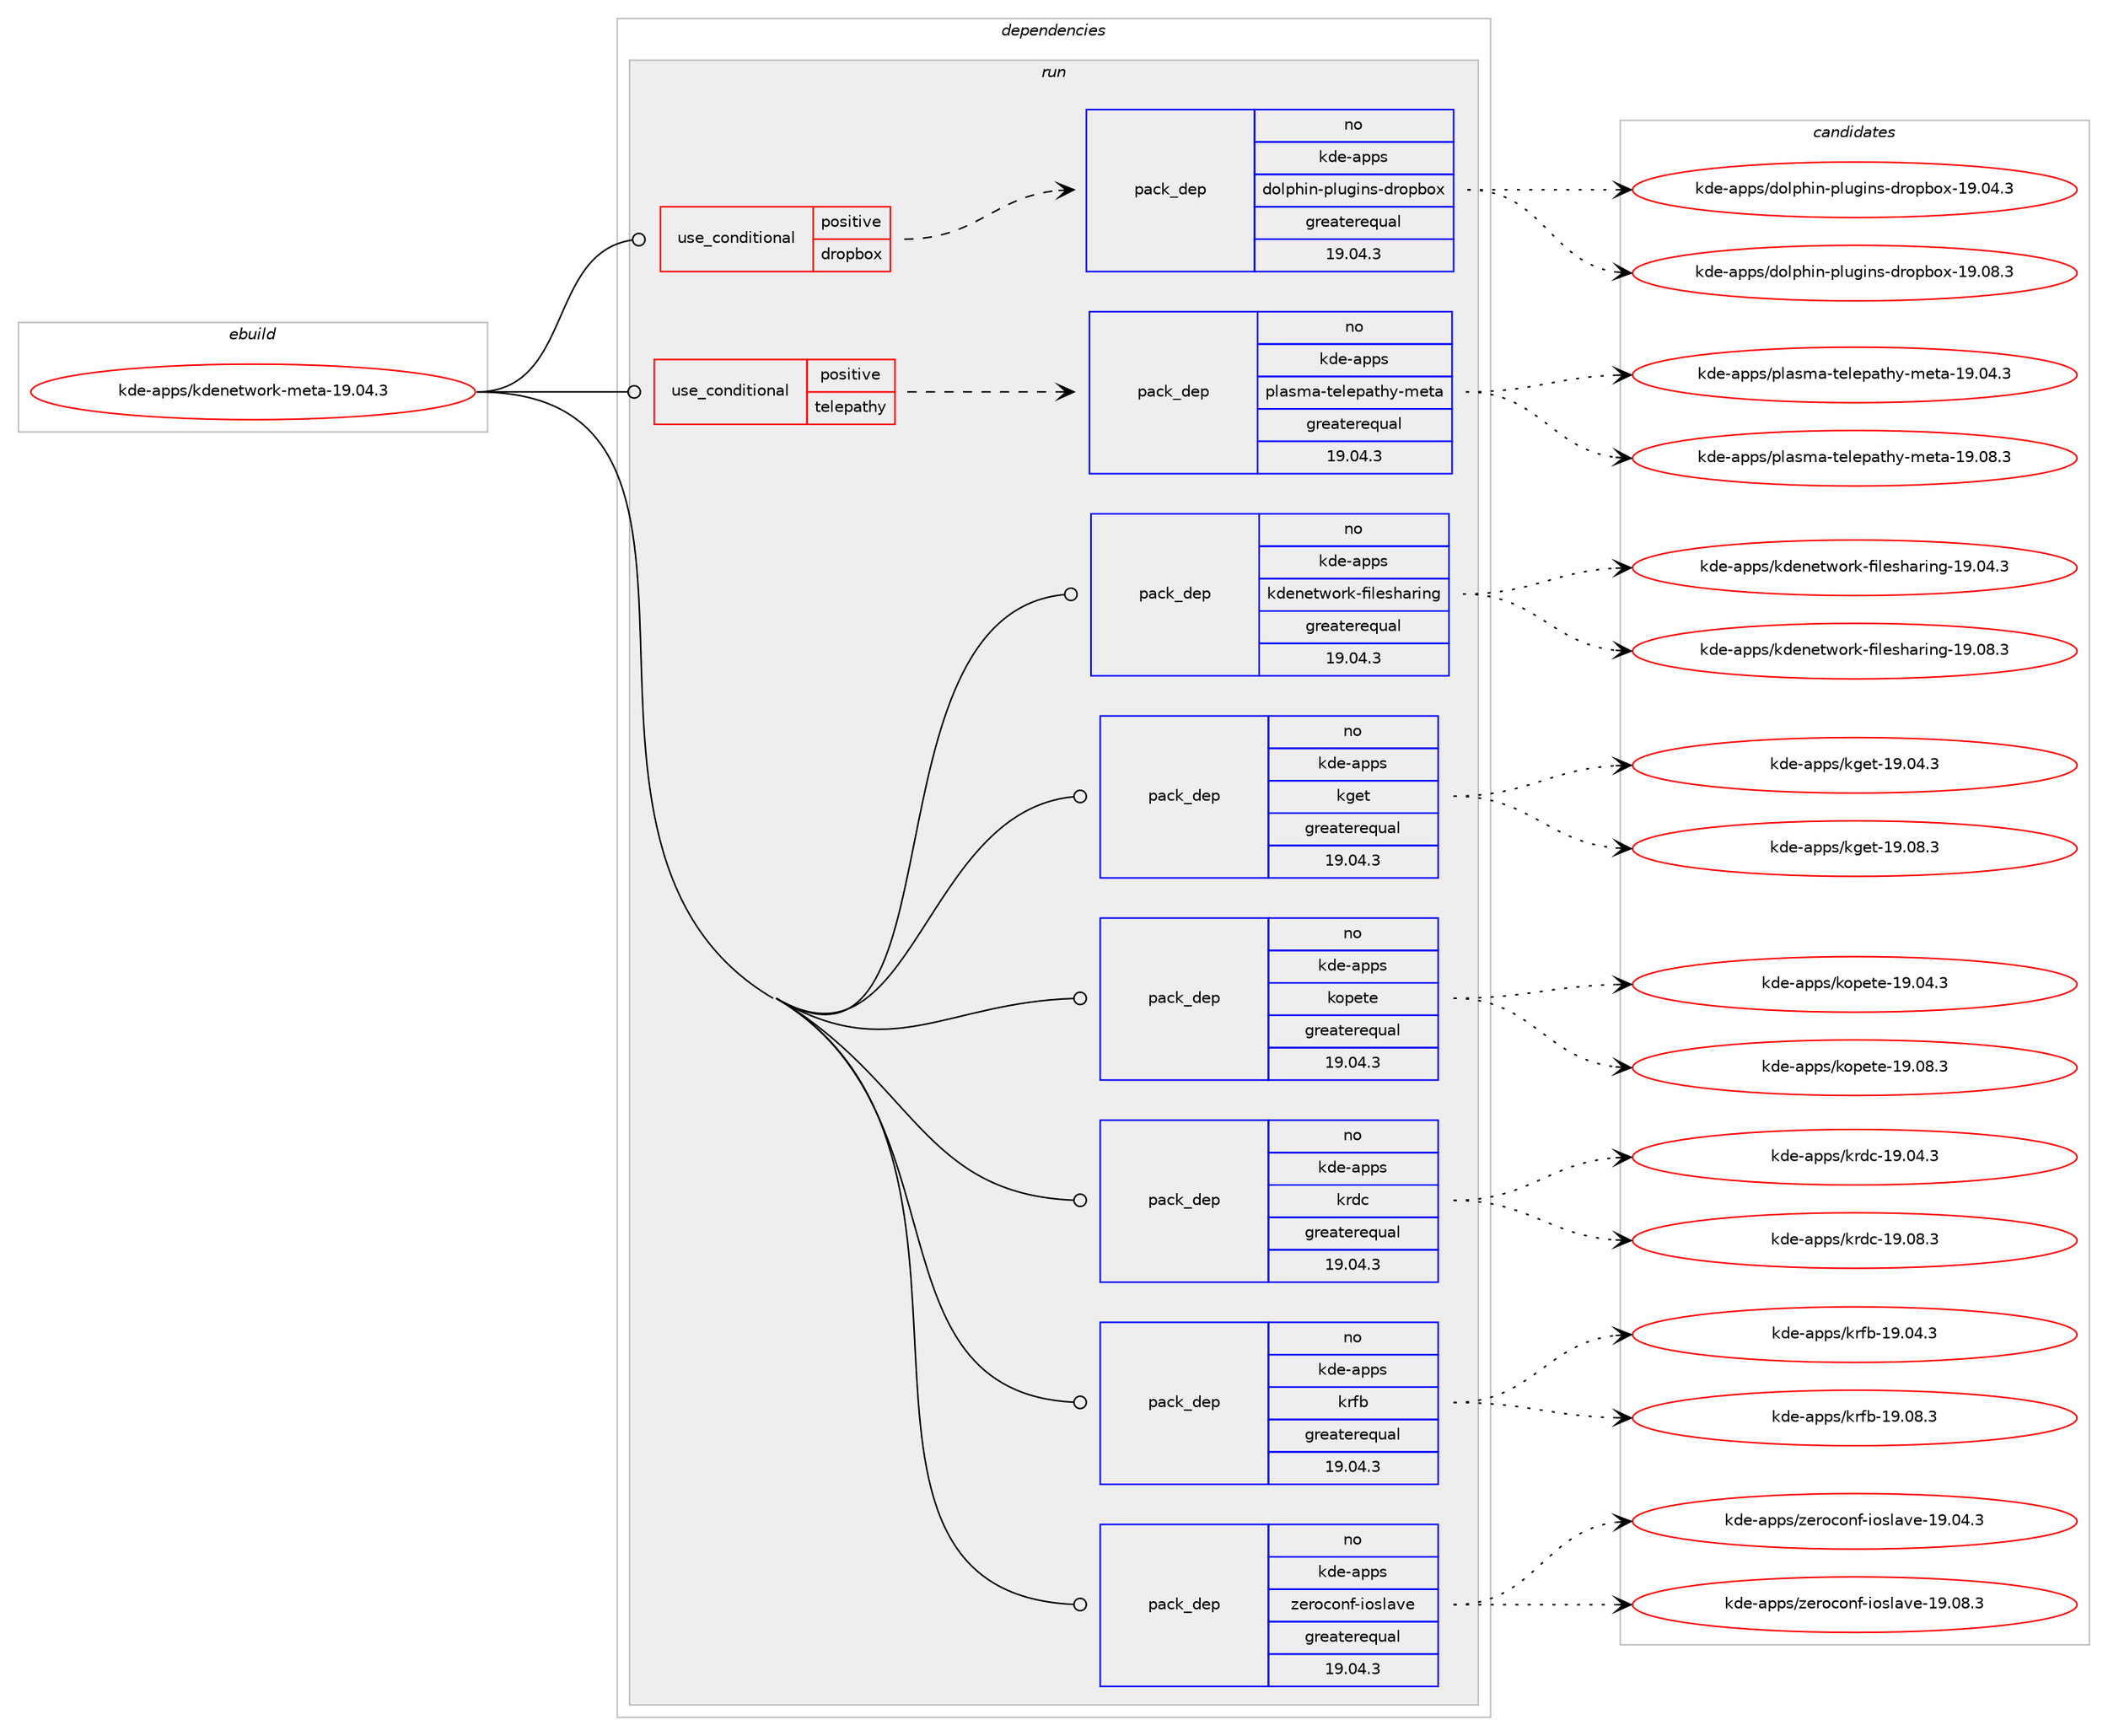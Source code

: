 digraph prolog {

# *************
# Graph options
# *************

newrank=true;
concentrate=true;
compound=true;
graph [rankdir=LR,fontname=Helvetica,fontsize=10,ranksep=1.5];#, ranksep=2.5, nodesep=0.2];
edge  [arrowhead=vee];
node  [fontname=Helvetica,fontsize=10];

# **********
# The ebuild
# **********

subgraph cluster_leftcol {
color=gray;
rank=same;
label=<<i>ebuild</i>>;
id [label="kde-apps/kdenetwork-meta-19.04.3", color=red, width=4, href="../kde-apps/kdenetwork-meta-19.04.3.svg"];
}

# ****************
# The dependencies
# ****************

subgraph cluster_midcol {
color=gray;
label=<<i>dependencies</i>>;
subgraph cluster_compile {
fillcolor="#eeeeee";
style=filled;
label=<<i>compile</i>>;
}
subgraph cluster_compileandrun {
fillcolor="#eeeeee";
style=filled;
label=<<i>compile and run</i>>;
}
subgraph cluster_run {
fillcolor="#eeeeee";
style=filled;
label=<<i>run</i>>;
subgraph cond186595 {
dependency755199 [label=<<TABLE BORDER="0" CELLBORDER="1" CELLSPACING="0" CELLPADDING="4"><TR><TD ROWSPAN="3" CELLPADDING="10">use_conditional</TD></TR><TR><TD>positive</TD></TR><TR><TD>dropbox</TD></TR></TABLE>>, shape=none, color=red];
subgraph pack555796 {
dependency755200 [label=<<TABLE BORDER="0" CELLBORDER="1" CELLSPACING="0" CELLPADDING="4" WIDTH="220"><TR><TD ROWSPAN="6" CELLPADDING="30">pack_dep</TD></TR><TR><TD WIDTH="110">no</TD></TR><TR><TD>kde-apps</TD></TR><TR><TD>dolphin-plugins-dropbox</TD></TR><TR><TD>greaterequal</TD></TR><TR><TD>19.04.3</TD></TR></TABLE>>, shape=none, color=blue];
}
dependency755199:e -> dependency755200:w [weight=20,style="dashed",arrowhead="vee"];
}
id:e -> dependency755199:w [weight=20,style="solid",arrowhead="odot"];
subgraph cond186596 {
dependency755201 [label=<<TABLE BORDER="0" CELLBORDER="1" CELLSPACING="0" CELLPADDING="4"><TR><TD ROWSPAN="3" CELLPADDING="10">use_conditional</TD></TR><TR><TD>positive</TD></TR><TR><TD>telepathy</TD></TR></TABLE>>, shape=none, color=red];
subgraph pack555797 {
dependency755202 [label=<<TABLE BORDER="0" CELLBORDER="1" CELLSPACING="0" CELLPADDING="4" WIDTH="220"><TR><TD ROWSPAN="6" CELLPADDING="30">pack_dep</TD></TR><TR><TD WIDTH="110">no</TD></TR><TR><TD>kde-apps</TD></TR><TR><TD>plasma-telepathy-meta</TD></TR><TR><TD>greaterequal</TD></TR><TR><TD>19.04.3</TD></TR></TABLE>>, shape=none, color=blue];
}
dependency755201:e -> dependency755202:w [weight=20,style="dashed",arrowhead="vee"];
}
id:e -> dependency755201:w [weight=20,style="solid",arrowhead="odot"];
subgraph pack555798 {
dependency755203 [label=<<TABLE BORDER="0" CELLBORDER="1" CELLSPACING="0" CELLPADDING="4" WIDTH="220"><TR><TD ROWSPAN="6" CELLPADDING="30">pack_dep</TD></TR><TR><TD WIDTH="110">no</TD></TR><TR><TD>kde-apps</TD></TR><TR><TD>kdenetwork-filesharing</TD></TR><TR><TD>greaterequal</TD></TR><TR><TD>19.04.3</TD></TR></TABLE>>, shape=none, color=blue];
}
id:e -> dependency755203:w [weight=20,style="solid",arrowhead="odot"];
subgraph pack555799 {
dependency755204 [label=<<TABLE BORDER="0" CELLBORDER="1" CELLSPACING="0" CELLPADDING="4" WIDTH="220"><TR><TD ROWSPAN="6" CELLPADDING="30">pack_dep</TD></TR><TR><TD WIDTH="110">no</TD></TR><TR><TD>kde-apps</TD></TR><TR><TD>kget</TD></TR><TR><TD>greaterequal</TD></TR><TR><TD>19.04.3</TD></TR></TABLE>>, shape=none, color=blue];
}
id:e -> dependency755204:w [weight=20,style="solid",arrowhead="odot"];
subgraph pack555800 {
dependency755205 [label=<<TABLE BORDER="0" CELLBORDER="1" CELLSPACING="0" CELLPADDING="4" WIDTH="220"><TR><TD ROWSPAN="6" CELLPADDING="30">pack_dep</TD></TR><TR><TD WIDTH="110">no</TD></TR><TR><TD>kde-apps</TD></TR><TR><TD>kopete</TD></TR><TR><TD>greaterequal</TD></TR><TR><TD>19.04.3</TD></TR></TABLE>>, shape=none, color=blue];
}
id:e -> dependency755205:w [weight=20,style="solid",arrowhead="odot"];
subgraph pack555801 {
dependency755206 [label=<<TABLE BORDER="0" CELLBORDER="1" CELLSPACING="0" CELLPADDING="4" WIDTH="220"><TR><TD ROWSPAN="6" CELLPADDING="30">pack_dep</TD></TR><TR><TD WIDTH="110">no</TD></TR><TR><TD>kde-apps</TD></TR><TR><TD>krdc</TD></TR><TR><TD>greaterequal</TD></TR><TR><TD>19.04.3</TD></TR></TABLE>>, shape=none, color=blue];
}
id:e -> dependency755206:w [weight=20,style="solid",arrowhead="odot"];
subgraph pack555802 {
dependency755207 [label=<<TABLE BORDER="0" CELLBORDER="1" CELLSPACING="0" CELLPADDING="4" WIDTH="220"><TR><TD ROWSPAN="6" CELLPADDING="30">pack_dep</TD></TR><TR><TD WIDTH="110">no</TD></TR><TR><TD>kde-apps</TD></TR><TR><TD>krfb</TD></TR><TR><TD>greaterequal</TD></TR><TR><TD>19.04.3</TD></TR></TABLE>>, shape=none, color=blue];
}
id:e -> dependency755207:w [weight=20,style="solid",arrowhead="odot"];
subgraph pack555803 {
dependency755208 [label=<<TABLE BORDER="0" CELLBORDER="1" CELLSPACING="0" CELLPADDING="4" WIDTH="220"><TR><TD ROWSPAN="6" CELLPADDING="30">pack_dep</TD></TR><TR><TD WIDTH="110">no</TD></TR><TR><TD>kde-apps</TD></TR><TR><TD>zeroconf-ioslave</TD></TR><TR><TD>greaterequal</TD></TR><TR><TD>19.04.3</TD></TR></TABLE>>, shape=none, color=blue];
}
id:e -> dependency755208:w [weight=20,style="solid",arrowhead="odot"];
}
}

# **************
# The candidates
# **************

subgraph cluster_choices {
rank=same;
color=gray;
label=<<i>candidates</i>>;

subgraph choice555796 {
color=black;
nodesep=1;
choice1071001014597112112115471001111081121041051104511210811710310511011545100114111112981111204549574648524651 [label="kde-apps/dolphin-plugins-dropbox-19.04.3", color=red, width=4,href="../kde-apps/dolphin-plugins-dropbox-19.04.3.svg"];
choice1071001014597112112115471001111081121041051104511210811710310511011545100114111112981111204549574648564651 [label="kde-apps/dolphin-plugins-dropbox-19.08.3", color=red, width=4,href="../kde-apps/dolphin-plugins-dropbox-19.08.3.svg"];
dependency755200:e -> choice1071001014597112112115471001111081121041051104511210811710310511011545100114111112981111204549574648524651:w [style=dotted,weight="100"];
dependency755200:e -> choice1071001014597112112115471001111081121041051104511210811710310511011545100114111112981111204549574648564651:w [style=dotted,weight="100"];
}
subgraph choice555797 {
color=black;
nodesep=1;
choice1071001014597112112115471121089711510997451161011081011129711610412145109101116974549574648524651 [label="kde-apps/plasma-telepathy-meta-19.04.3", color=red, width=4,href="../kde-apps/plasma-telepathy-meta-19.04.3.svg"];
choice1071001014597112112115471121089711510997451161011081011129711610412145109101116974549574648564651 [label="kde-apps/plasma-telepathy-meta-19.08.3", color=red, width=4,href="../kde-apps/plasma-telepathy-meta-19.08.3.svg"];
dependency755202:e -> choice1071001014597112112115471121089711510997451161011081011129711610412145109101116974549574648524651:w [style=dotted,weight="100"];
dependency755202:e -> choice1071001014597112112115471121089711510997451161011081011129711610412145109101116974549574648564651:w [style=dotted,weight="100"];
}
subgraph choice555798 {
color=black;
nodesep=1;
choice10710010145971121121154710710010111010111611911111410745102105108101115104971141051101034549574648524651 [label="kde-apps/kdenetwork-filesharing-19.04.3", color=red, width=4,href="../kde-apps/kdenetwork-filesharing-19.04.3.svg"];
choice10710010145971121121154710710010111010111611911111410745102105108101115104971141051101034549574648564651 [label="kde-apps/kdenetwork-filesharing-19.08.3", color=red, width=4,href="../kde-apps/kdenetwork-filesharing-19.08.3.svg"];
dependency755203:e -> choice10710010145971121121154710710010111010111611911111410745102105108101115104971141051101034549574648524651:w [style=dotted,weight="100"];
dependency755203:e -> choice10710010145971121121154710710010111010111611911111410745102105108101115104971141051101034549574648564651:w [style=dotted,weight="100"];
}
subgraph choice555799 {
color=black;
nodesep=1;
choice1071001014597112112115471071031011164549574648524651 [label="kde-apps/kget-19.04.3", color=red, width=4,href="../kde-apps/kget-19.04.3.svg"];
choice1071001014597112112115471071031011164549574648564651 [label="kde-apps/kget-19.08.3", color=red, width=4,href="../kde-apps/kget-19.08.3.svg"];
dependency755204:e -> choice1071001014597112112115471071031011164549574648524651:w [style=dotted,weight="100"];
dependency755204:e -> choice1071001014597112112115471071031011164549574648564651:w [style=dotted,weight="100"];
}
subgraph choice555800 {
color=black;
nodesep=1;
choice1071001014597112112115471071111121011161014549574648524651 [label="kde-apps/kopete-19.04.3", color=red, width=4,href="../kde-apps/kopete-19.04.3.svg"];
choice1071001014597112112115471071111121011161014549574648564651 [label="kde-apps/kopete-19.08.3", color=red, width=4,href="../kde-apps/kopete-19.08.3.svg"];
dependency755205:e -> choice1071001014597112112115471071111121011161014549574648524651:w [style=dotted,weight="100"];
dependency755205:e -> choice1071001014597112112115471071111121011161014549574648564651:w [style=dotted,weight="100"];
}
subgraph choice555801 {
color=black;
nodesep=1;
choice107100101459711211211547107114100994549574648524651 [label="kde-apps/krdc-19.04.3", color=red, width=4,href="../kde-apps/krdc-19.04.3.svg"];
choice107100101459711211211547107114100994549574648564651 [label="kde-apps/krdc-19.08.3", color=red, width=4,href="../kde-apps/krdc-19.08.3.svg"];
dependency755206:e -> choice107100101459711211211547107114100994549574648524651:w [style=dotted,weight="100"];
dependency755206:e -> choice107100101459711211211547107114100994549574648564651:w [style=dotted,weight="100"];
}
subgraph choice555802 {
color=black;
nodesep=1;
choice107100101459711211211547107114102984549574648524651 [label="kde-apps/krfb-19.04.3", color=red, width=4,href="../kde-apps/krfb-19.04.3.svg"];
choice107100101459711211211547107114102984549574648564651 [label="kde-apps/krfb-19.08.3", color=red, width=4,href="../kde-apps/krfb-19.08.3.svg"];
dependency755207:e -> choice107100101459711211211547107114102984549574648524651:w [style=dotted,weight="100"];
dependency755207:e -> choice107100101459711211211547107114102984549574648564651:w [style=dotted,weight="100"];
}
subgraph choice555803 {
color=black;
nodesep=1;
choice1071001014597112112115471221011141119911111010245105111115108971181014549574648524651 [label="kde-apps/zeroconf-ioslave-19.04.3", color=red, width=4,href="../kde-apps/zeroconf-ioslave-19.04.3.svg"];
choice1071001014597112112115471221011141119911111010245105111115108971181014549574648564651 [label="kde-apps/zeroconf-ioslave-19.08.3", color=red, width=4,href="../kde-apps/zeroconf-ioslave-19.08.3.svg"];
dependency755208:e -> choice1071001014597112112115471221011141119911111010245105111115108971181014549574648524651:w [style=dotted,weight="100"];
dependency755208:e -> choice1071001014597112112115471221011141119911111010245105111115108971181014549574648564651:w [style=dotted,weight="100"];
}
}

}
